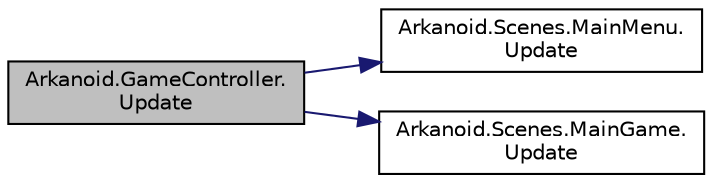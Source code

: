 digraph "Arkanoid.GameController.Update"
{
 // INTERACTIVE_SVG=YES
  edge [fontname="Helvetica",fontsize="10",labelfontname="Helvetica",labelfontsize="10"];
  node [fontname="Helvetica",fontsize="10",shape=record];
  rankdir="LR";
  Node22 [label="Arkanoid.GameController.\lUpdate",height=0.2,width=0.4,color="black", fillcolor="grey75", style="filled", fontcolor="black"];
  Node22 -> Node23 [color="midnightblue",fontsize="10",style="solid",fontname="Helvetica"];
  Node23 [label="Arkanoid.Scenes.MainMenu.\lUpdate",height=0.2,width=0.4,color="black", fillcolor="white", style="filled",URL="$class_arkanoid_1_1_scenes_1_1_main_menu.html#a2ff43d5e94d036f95726b6a8f9a049e3",tooltip="Every frame removes destroyed entities, invokes update and draw functions, checks collisions between ..."];
  Node22 -> Node24 [color="midnightblue",fontsize="10",style="solid",fontname="Helvetica"];
  Node24 [label="Arkanoid.Scenes.MainGame.\lUpdate",height=0.2,width=0.4,color="black", fillcolor="white", style="filled",URL="$class_arkanoid_1_1_scenes_1_1_main_game.html#a8ec9a9132ace7fb5672921ac6bd8f3f0",tooltip="Every frame removes destroyed entities, invokes update and draw functions, checks collisions between ..."];
}
